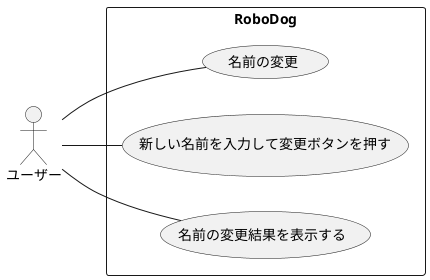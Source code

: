 @startuml 名前変更
left to right direction
actor "ユーザー" as fc
rectangle RoboDog {
  usecase "名前の変更" as UC1
  usecase "新しい名前を入力して変更ボタンを押す" as UC2
  usecase "名前の変更結果を表示する" as UC3
}
fc -- UC1
fc -- UC2
fc -- UC3
@enduml
